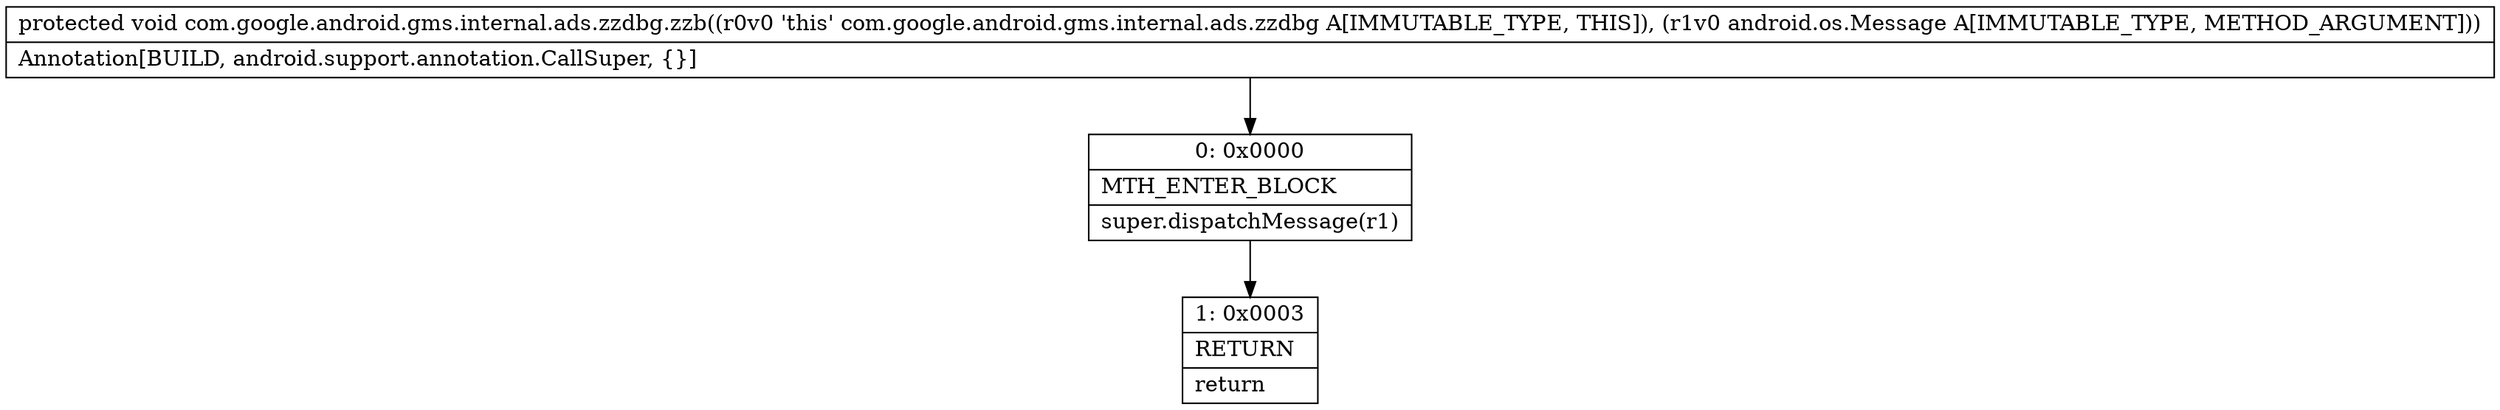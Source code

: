 digraph "CFG forcom.google.android.gms.internal.ads.zzdbg.zzb(Landroid\/os\/Message;)V" {
Node_0 [shape=record,label="{0\:\ 0x0000|MTH_ENTER_BLOCK\l|super.dispatchMessage(r1)\l}"];
Node_1 [shape=record,label="{1\:\ 0x0003|RETURN\l|return\l}"];
MethodNode[shape=record,label="{protected void com.google.android.gms.internal.ads.zzdbg.zzb((r0v0 'this' com.google.android.gms.internal.ads.zzdbg A[IMMUTABLE_TYPE, THIS]), (r1v0 android.os.Message A[IMMUTABLE_TYPE, METHOD_ARGUMENT]))  | Annotation[BUILD, android.support.annotation.CallSuper, \{\}]\l}"];
MethodNode -> Node_0;
Node_0 -> Node_1;
}

